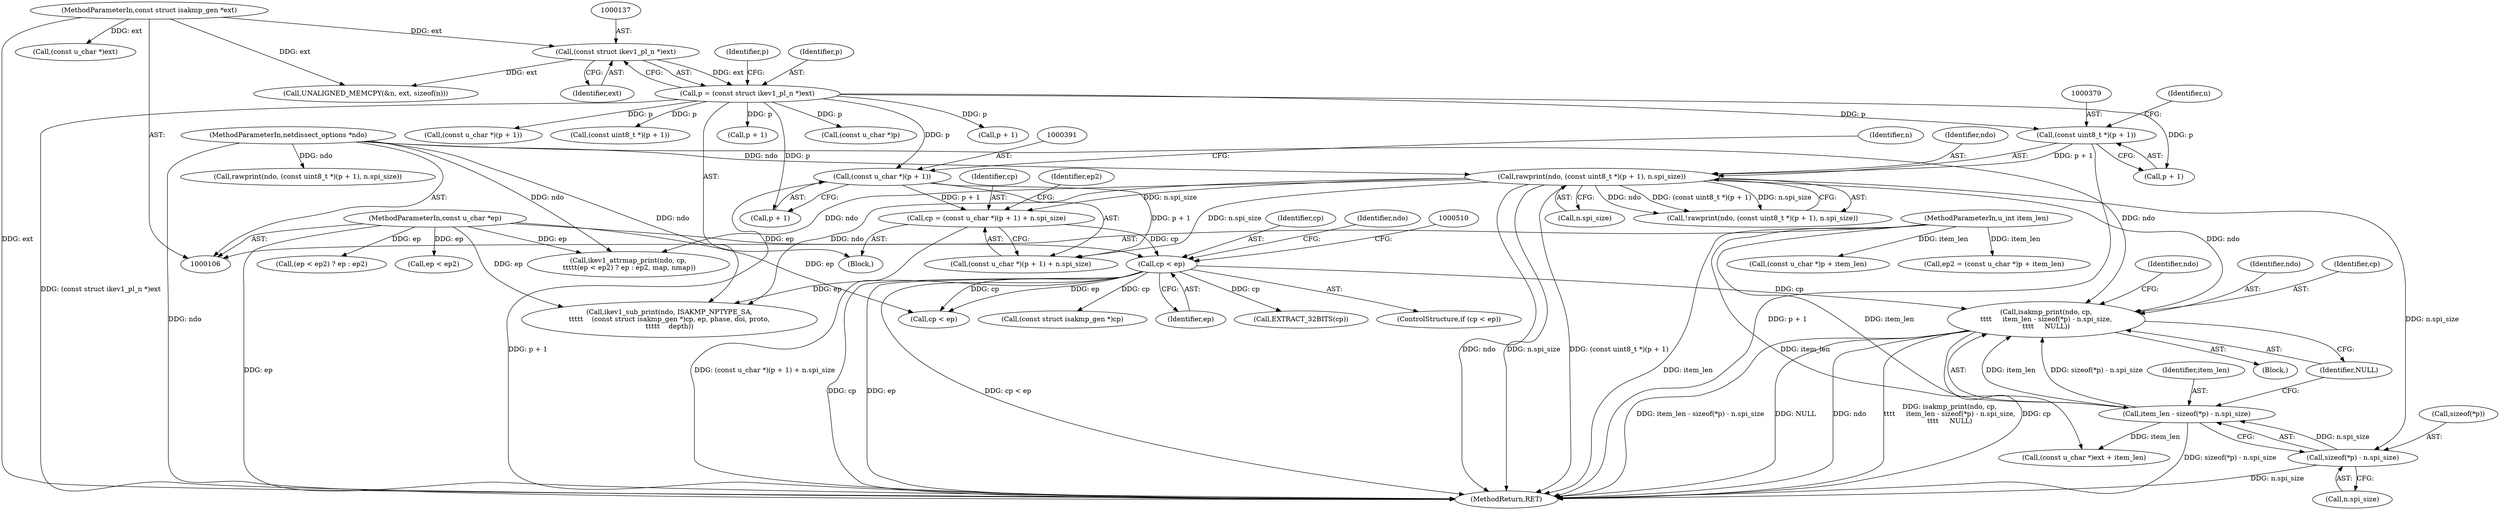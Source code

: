 digraph "1_tcpdump_c2ef693866beae071a24b45c49f9674af1df4028@pointer" {
"1000490" [label="(Call,isakmp_print(ndo, cp,\n\t\t\t\t     item_len - sizeof(*p) - n.spi_size,\n\t\t\t\t     NULL))"];
"1000376" [label="(Call,rawprint(ndo, (const uint8_t *)(p + 1), n.spi_size))"];
"1000107" [label="(MethodParameterIn,netdissect_options *ndo)"];
"1000378" [label="(Call,(const uint8_t *)(p + 1))"];
"1000134" [label="(Call,p = (const struct ikev1_pl_n *)ext)"];
"1000136" [label="(Call,(const struct ikev1_pl_n *)ext)"];
"1000109" [label="(MethodParameterIn,const struct isakmp_gen *ext)"];
"1000406" [label="(Call,cp < ep)"];
"1000387" [label="(Call,cp = (const u_char *)(p + 1) + n.spi_size)"];
"1000390" [label="(Call,(const u_char *)(p + 1))"];
"1000111" [label="(MethodParameterIn,const u_char *ep)"];
"1000493" [label="(Call,item_len - sizeof(*p) - n.spi_size)"];
"1000110" [label="(MethodParameterIn,u_int item_len)"];
"1000495" [label="(Call,sizeof(*p) - n.spi_size)"];
"1000493" [label="(Call,item_len - sizeof(*p) - n.spi_size)"];
"1000116" [label="(Block,)"];
"1000255" [label="(Call,p + 1)"];
"1000400" [label="(Call,(const u_char *)p + item_len)"];
"1000496" [label="(Call,sizeof(*p))"];
"1000438" [label="(Call,cp < ep)"];
"1000388" [label="(Identifier,cp)"];
"1000378" [label="(Call,(const uint8_t *)(p + 1))"];
"1000477" [label="(Call,(const struct isakmp_gen *)cp)"];
"1000491" [label="(Identifier,ndo)"];
"1000523" [label="(MethodReturn,RET)"];
"1000499" [label="(Call,n.spi_size)"];
"1000141" [label="(Identifier,p)"];
"1000389" [label="(Call,(const u_char *)(p + 1) + n.spi_size)"];
"1000134" [label="(Call,p = (const struct ikev1_pl_n *)ext)"];
"1000509" [label="(Call,(const u_char *)ext)"];
"1000383" [label="(Call,n.spi_size)"];
"1000492" [label="(Identifier,cp)"];
"1000406" [label="(Call,cp < ep)"];
"1000264" [label="(Call,(const u_char *)(p + 1))"];
"1000390" [label="(Call,(const u_char *)(p + 1))"];
"1000253" [label="(Call,(const uint8_t *)(p + 1))"];
"1000399" [label="(Identifier,ep2)"];
"1000380" [label="(Call,p + 1)"];
"1000447" [label="(Call,ikev1_attrmap_print(ndo, cp,\n \t\t\t\t\t(ep < ep2) ? ep : ep2, map, nmap))"];
"1000142" [label="(Call,UNALIGNED_MEMCPY(&n, ext, sizeof(n)))"];
"1000377" [label="(Identifier,ndo)"];
"1000251" [label="(Call,rawprint(ndo, (const uint8_t *)(p + 1), n.spi_size))"];
"1000505" [label="(Identifier,ndo)"];
"1000110" [label="(MethodParameterIn,u_int item_len)"];
"1000266" [label="(Call,p + 1)"];
"1000508" [label="(Call,(const u_char *)ext + item_len)"];
"1000408" [label="(Identifier,ep)"];
"1000138" [label="(Identifier,ext)"];
"1000392" [label="(Call,p + 1)"];
"1000419" [label="(Block,)"];
"1000376" [label="(Call,rawprint(ndo, (const uint8_t *)(p + 1), n.spi_size))"];
"1000375" [label="(Call,!rawprint(ndo, (const uint8_t *)(p + 1), n.spi_size))"];
"1000466" [label="(Call,EXTRACT_32BITS(cp))"];
"1000107" [label="(MethodParameterIn,netdissect_options *ndo)"];
"1000135" [label="(Identifier,p)"];
"1000384" [label="(Identifier,n)"];
"1000405" [label="(ControlStructure,if (cp < ep))"];
"1000407" [label="(Identifier,cp)"];
"1000111" [label="(MethodParameterIn,const u_char *ep)"];
"1000387" [label="(Call,cp = (const u_char *)(p + 1) + n.spi_size)"];
"1000490" [label="(Call,isakmp_print(ndo, cp,\n\t\t\t\t     item_len - sizeof(*p) - n.spi_size,\n\t\t\t\t     NULL))"];
"1000494" [label="(Identifier,item_len)"];
"1000502" [label="(Identifier,NULL)"];
"1000450" [label="(Call,(ep < ep2) ? ep : ep2)"];
"1000109" [label="(MethodParameterIn,const struct isakmp_gen *ext)"];
"1000412" [label="(Identifier,ndo)"];
"1000396" [label="(Identifier,n)"];
"1000401" [label="(Call,(const u_char *)p)"];
"1000495" [label="(Call,sizeof(*p) - n.spi_size)"];
"1000398" [label="(Call,ep2 = (const u_char *)p + item_len)"];
"1000474" [label="(Call,ikev1_sub_print(ndo, ISAKMP_NPTYPE_SA,\n\t\t\t\t\t    (const struct isakmp_gen *)cp, ep, phase, doi, proto,\n\t\t\t\t\t    depth))"];
"1000451" [label="(Call,ep < ep2)"];
"1000136" [label="(Call,(const struct ikev1_pl_n *)ext)"];
"1000490" -> "1000419"  [label="AST: "];
"1000490" -> "1000502"  [label="CFG: "];
"1000491" -> "1000490"  [label="AST: "];
"1000492" -> "1000490"  [label="AST: "];
"1000493" -> "1000490"  [label="AST: "];
"1000502" -> "1000490"  [label="AST: "];
"1000505" -> "1000490"  [label="CFG: "];
"1000490" -> "1000523"  [label="DDG: item_len - sizeof(*p) - n.spi_size"];
"1000490" -> "1000523"  [label="DDG: NULL"];
"1000490" -> "1000523"  [label="DDG: ndo"];
"1000490" -> "1000523"  [label="DDG: isakmp_print(ndo, cp,\n\t\t\t\t     item_len - sizeof(*p) - n.spi_size,\n\t\t\t\t     NULL)"];
"1000490" -> "1000523"  [label="DDG: cp"];
"1000376" -> "1000490"  [label="DDG: ndo"];
"1000107" -> "1000490"  [label="DDG: ndo"];
"1000406" -> "1000490"  [label="DDG: cp"];
"1000493" -> "1000490"  [label="DDG: item_len"];
"1000493" -> "1000490"  [label="DDG: sizeof(*p) - n.spi_size"];
"1000376" -> "1000375"  [label="AST: "];
"1000376" -> "1000383"  [label="CFG: "];
"1000377" -> "1000376"  [label="AST: "];
"1000378" -> "1000376"  [label="AST: "];
"1000383" -> "1000376"  [label="AST: "];
"1000375" -> "1000376"  [label="CFG: "];
"1000376" -> "1000523"  [label="DDG: ndo"];
"1000376" -> "1000523"  [label="DDG: n.spi_size"];
"1000376" -> "1000523"  [label="DDG: (const uint8_t *)(p + 1)"];
"1000376" -> "1000375"  [label="DDG: ndo"];
"1000376" -> "1000375"  [label="DDG: (const uint8_t *)(p + 1)"];
"1000376" -> "1000375"  [label="DDG: n.spi_size"];
"1000107" -> "1000376"  [label="DDG: ndo"];
"1000378" -> "1000376"  [label="DDG: p + 1"];
"1000376" -> "1000387"  [label="DDG: n.spi_size"];
"1000376" -> "1000389"  [label="DDG: n.spi_size"];
"1000376" -> "1000447"  [label="DDG: ndo"];
"1000376" -> "1000474"  [label="DDG: ndo"];
"1000376" -> "1000495"  [label="DDG: n.spi_size"];
"1000107" -> "1000106"  [label="AST: "];
"1000107" -> "1000523"  [label="DDG: ndo"];
"1000107" -> "1000251"  [label="DDG: ndo"];
"1000107" -> "1000447"  [label="DDG: ndo"];
"1000107" -> "1000474"  [label="DDG: ndo"];
"1000378" -> "1000380"  [label="CFG: "];
"1000379" -> "1000378"  [label="AST: "];
"1000380" -> "1000378"  [label="AST: "];
"1000384" -> "1000378"  [label="CFG: "];
"1000378" -> "1000523"  [label="DDG: p + 1"];
"1000134" -> "1000378"  [label="DDG: p"];
"1000134" -> "1000116"  [label="AST: "];
"1000134" -> "1000136"  [label="CFG: "];
"1000135" -> "1000134"  [label="AST: "];
"1000136" -> "1000134"  [label="AST: "];
"1000141" -> "1000134"  [label="CFG: "];
"1000134" -> "1000523"  [label="DDG: (const struct ikev1_pl_n *)ext"];
"1000136" -> "1000134"  [label="DDG: ext"];
"1000134" -> "1000253"  [label="DDG: p"];
"1000134" -> "1000255"  [label="DDG: p"];
"1000134" -> "1000264"  [label="DDG: p"];
"1000134" -> "1000266"  [label="DDG: p"];
"1000134" -> "1000380"  [label="DDG: p"];
"1000134" -> "1000390"  [label="DDG: p"];
"1000134" -> "1000392"  [label="DDG: p"];
"1000134" -> "1000401"  [label="DDG: p"];
"1000136" -> "1000138"  [label="CFG: "];
"1000137" -> "1000136"  [label="AST: "];
"1000138" -> "1000136"  [label="AST: "];
"1000109" -> "1000136"  [label="DDG: ext"];
"1000136" -> "1000142"  [label="DDG: ext"];
"1000109" -> "1000106"  [label="AST: "];
"1000109" -> "1000523"  [label="DDG: ext"];
"1000109" -> "1000142"  [label="DDG: ext"];
"1000109" -> "1000509"  [label="DDG: ext"];
"1000406" -> "1000405"  [label="AST: "];
"1000406" -> "1000408"  [label="CFG: "];
"1000407" -> "1000406"  [label="AST: "];
"1000408" -> "1000406"  [label="AST: "];
"1000412" -> "1000406"  [label="CFG: "];
"1000510" -> "1000406"  [label="CFG: "];
"1000406" -> "1000523"  [label="DDG: cp"];
"1000406" -> "1000523"  [label="DDG: ep"];
"1000406" -> "1000523"  [label="DDG: cp < ep"];
"1000387" -> "1000406"  [label="DDG: cp"];
"1000111" -> "1000406"  [label="DDG: ep"];
"1000406" -> "1000438"  [label="DDG: cp"];
"1000406" -> "1000438"  [label="DDG: ep"];
"1000406" -> "1000466"  [label="DDG: cp"];
"1000406" -> "1000477"  [label="DDG: cp"];
"1000406" -> "1000474"  [label="DDG: ep"];
"1000387" -> "1000116"  [label="AST: "];
"1000387" -> "1000389"  [label="CFG: "];
"1000388" -> "1000387"  [label="AST: "];
"1000389" -> "1000387"  [label="AST: "];
"1000399" -> "1000387"  [label="CFG: "];
"1000387" -> "1000523"  [label="DDG: (const u_char *)(p + 1) + n.spi_size"];
"1000390" -> "1000387"  [label="DDG: p + 1"];
"1000390" -> "1000389"  [label="AST: "];
"1000390" -> "1000392"  [label="CFG: "];
"1000391" -> "1000390"  [label="AST: "];
"1000392" -> "1000390"  [label="AST: "];
"1000396" -> "1000390"  [label="CFG: "];
"1000390" -> "1000523"  [label="DDG: p + 1"];
"1000390" -> "1000389"  [label="DDG: p + 1"];
"1000111" -> "1000106"  [label="AST: "];
"1000111" -> "1000523"  [label="DDG: ep"];
"1000111" -> "1000438"  [label="DDG: ep"];
"1000111" -> "1000447"  [label="DDG: ep"];
"1000111" -> "1000451"  [label="DDG: ep"];
"1000111" -> "1000450"  [label="DDG: ep"];
"1000111" -> "1000474"  [label="DDG: ep"];
"1000493" -> "1000495"  [label="CFG: "];
"1000494" -> "1000493"  [label="AST: "];
"1000495" -> "1000493"  [label="AST: "];
"1000502" -> "1000493"  [label="CFG: "];
"1000493" -> "1000523"  [label="DDG: sizeof(*p) - n.spi_size"];
"1000110" -> "1000493"  [label="DDG: item_len"];
"1000495" -> "1000493"  [label="DDG: n.spi_size"];
"1000493" -> "1000508"  [label="DDG: item_len"];
"1000110" -> "1000106"  [label="AST: "];
"1000110" -> "1000523"  [label="DDG: item_len"];
"1000110" -> "1000398"  [label="DDG: item_len"];
"1000110" -> "1000400"  [label="DDG: item_len"];
"1000110" -> "1000508"  [label="DDG: item_len"];
"1000495" -> "1000499"  [label="CFG: "];
"1000496" -> "1000495"  [label="AST: "];
"1000499" -> "1000495"  [label="AST: "];
"1000495" -> "1000523"  [label="DDG: n.spi_size"];
}
